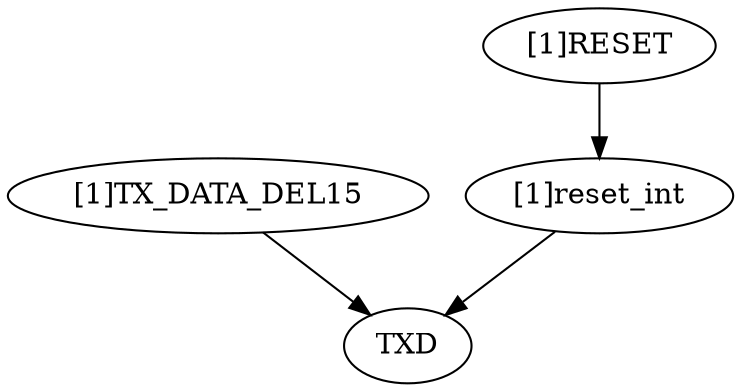 strict digraph "" {
	"[1]reset_int"	 [complexity=1,
		importance=0.455564651097,
		rank=0.455564651097];
	TXD	 [complexity=0,
		importance=0.0136332140811,
		rank=0.0];
	"[1]reset_int" -> TXD;
	"[1]TX_DATA_DEL15"	 [complexity=2,
		importance=0.0331827381087,
		rank=0.0165913690543];
	"[1]TX_DATA_DEL15" -> TXD;
	"[1]RESET"	 [complexity=3,
		importance=0.459343700098,
		rank=0.153114566699];
	"[1]RESET" -> "[1]reset_int";
}

